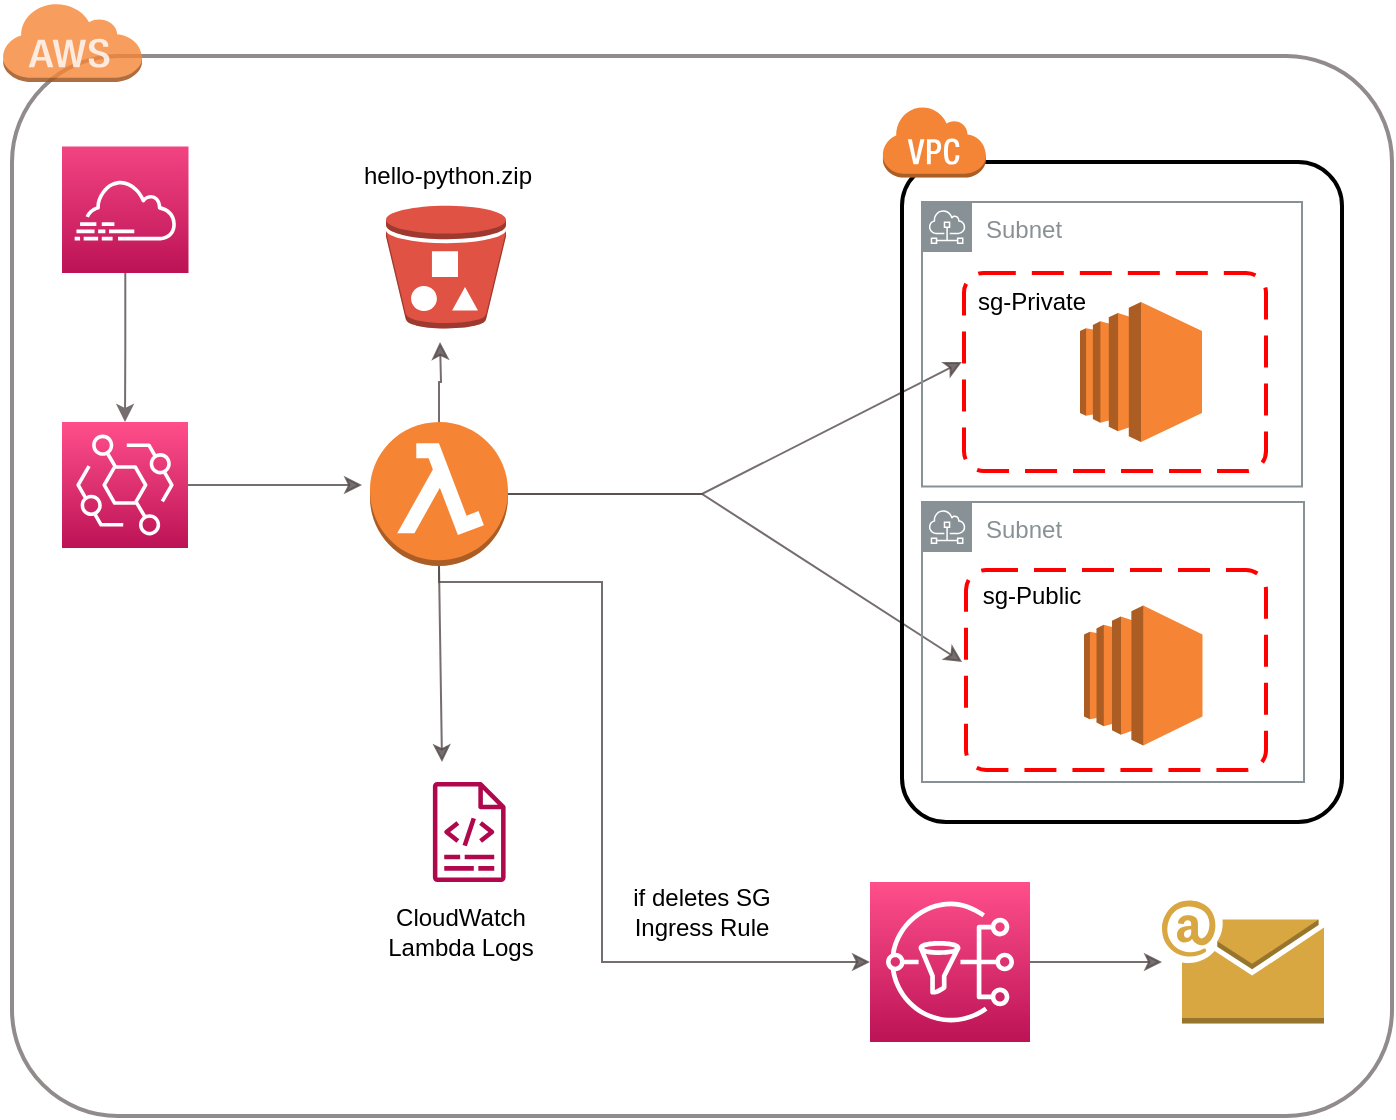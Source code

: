 <mxfile version="20.8.14" type="github">
  <diagram name="Página-1" id="w__yLXyl57FSHULwBkhx">
    <mxGraphModel dx="880" dy="476" grid="1" gridSize="10" guides="1" tooltips="1" connect="1" arrows="1" fold="1" page="1" pageScale="1" pageWidth="827" pageHeight="1169" math="0" shadow="0">
      <root>
        <mxCell id="0" />
        <mxCell id="1" parent="0" />
        <mxCell id="cErW0z8XwhHBVwl4Ozxc-22" value="" style="rounded=1;arcSize=10;dashed=0;fillColor=none;gradientColor=none;strokeWidth=2;strokeColor=#766e6e;opacity=80;" parent="1" vertex="1">
          <mxGeometry x="85" y="27" width="690" height="530" as="geometry" />
        </mxCell>
        <mxCell id="0rW2kr5seKaUUwZweT1s-1" value="" style="outlineConnect=0;dashed=0;verticalLabelPosition=bottom;verticalAlign=top;align=center;html=1;shape=mxgraph.aws3.ec2;fillColor=#F58534;gradientColor=none;" parent="1" vertex="1">
          <mxGeometry x="621" y="301.75" width="59.25" height="70" as="geometry" />
        </mxCell>
        <mxCell id="0rW2kr5seKaUUwZweT1s-2" value="" style="outlineConnect=0;dashed=0;verticalLabelPosition=bottom;verticalAlign=top;align=center;html=1;shape=mxgraph.aws3.ec2;fillColor=#F58534;gradientColor=none;" parent="1" vertex="1">
          <mxGeometry x="619" y="150" width="61" height="70" as="geometry" />
        </mxCell>
        <mxCell id="cErW0z8XwhHBVwl4Ozxc-1" value="" style="edgeStyle=orthogonalEdgeStyle;rounded=0;orthogonalLoop=1;jettySize=auto;html=1;strokeColor=#544a4a;opacity=80;" parent="1" source="0rW2kr5seKaUUwZweT1s-3" edge="1">
          <mxGeometry relative="1" as="geometry">
            <mxPoint x="299" y="170" as="targetPoint" />
          </mxGeometry>
        </mxCell>
        <mxCell id="cErW0z8XwhHBVwl4Ozxc-10" style="edgeStyle=orthogonalEdgeStyle;rounded=0;orthogonalLoop=1;jettySize=auto;html=1;entryX=0;entryY=0.5;entryDx=0;entryDy=0;entryPerimeter=0;strokeColor=#544a4a;opacity=80;exitX=0.5;exitY=1;exitDx=0;exitDy=0;exitPerimeter=0;" parent="1" source="0rW2kr5seKaUUwZweT1s-3" target="0rW2kr5seKaUUwZweT1s-16" edge="1">
          <mxGeometry relative="1" as="geometry">
            <Array as="points">
              <mxPoint x="299" y="290" />
              <mxPoint x="380" y="290" />
              <mxPoint x="380" y="480" />
            </Array>
          </mxGeometry>
        </mxCell>
        <mxCell id="0rW2kr5seKaUUwZweT1s-3" value="" style="outlineConnect=0;dashed=0;verticalLabelPosition=bottom;verticalAlign=top;align=center;html=1;shape=mxgraph.aws3.lambda_function;fillColor=#F58534;gradientColor=none;" parent="1" vertex="1">
          <mxGeometry x="264" y="210" width="69" height="72" as="geometry" />
        </mxCell>
        <mxCell id="0rW2kr5seKaUUwZweT1s-4" value="" style="rounded=1;arcSize=10;dashed=1;strokeColor=#ff0000;fillColor=none;gradientColor=none;dashPattern=8 4;strokeWidth=2;" parent="1" vertex="1">
          <mxGeometry x="562" y="284" width="150" height="100" as="geometry" />
        </mxCell>
        <mxCell id="0rW2kr5seKaUUwZweT1s-5" value="" style="rounded=1;arcSize=10;dashed=1;strokeColor=#ff0000;fillColor=none;gradientColor=none;dashPattern=8 4;strokeWidth=2;" parent="1" vertex="1">
          <mxGeometry x="561" y="135.44" width="151" height="99.12" as="geometry" />
        </mxCell>
        <mxCell id="cErW0z8XwhHBVwl4Ozxc-6" style="edgeStyle=orthogonalEdgeStyle;rounded=0;orthogonalLoop=1;jettySize=auto;html=1;strokeColor=#544a4a;opacity=80;" parent="1" source="0rW2kr5seKaUUwZweT1s-7" edge="1">
          <mxGeometry relative="1" as="geometry">
            <mxPoint x="260" y="241.5" as="targetPoint" />
          </mxGeometry>
        </mxCell>
        <mxCell id="0rW2kr5seKaUUwZweT1s-7" value="" style="sketch=0;points=[[0,0,0],[0.25,0,0],[0.5,0,0],[0.75,0,0],[1,0,0],[0,1,0],[0.25,1,0],[0.5,1,0],[0.75,1,0],[1,1,0],[0,0.25,0],[0,0.5,0],[0,0.75,0],[1,0.25,0],[1,0.5,0],[1,0.75,0]];outlineConnect=0;fontColor=#232F3E;gradientColor=#FF4F8B;gradientDirection=north;fillColor=#BC1356;strokeColor=#ffffff;dashed=0;verticalLabelPosition=bottom;verticalAlign=top;align=center;html=1;fontSize=12;fontStyle=0;aspect=fixed;shape=mxgraph.aws4.resourceIcon;resIcon=mxgraph.aws4.eventbridge;" parent="1" vertex="1">
          <mxGeometry x="110" y="210" width="63" height="63" as="geometry" />
        </mxCell>
        <mxCell id="0rW2kr5seKaUUwZweT1s-9" value="" style="endArrow=classic;html=1;rounded=0;entryX=0.105;entryY=0.571;entryDx=0;entryDy=0;opacity=80;strokeColor=#544a4a;entryPerimeter=0;" parent="1" source="0rW2kr5seKaUUwZweT1s-3" target="0rW2kr5seKaUUwZweT1s-24" edge="1">
          <mxGeometry width="50" height="50" relative="1" as="geometry">
            <mxPoint x="333" y="245.5" as="sourcePoint" />
            <mxPoint x="457" y="334" as="targetPoint" />
            <Array as="points">
              <mxPoint x="430" y="246" />
            </Array>
          </mxGeometry>
        </mxCell>
        <mxCell id="0rW2kr5seKaUUwZweT1s-10" value="" style="endArrow=classic;html=1;rounded=0;entryX=0.105;entryY=0.562;entryDx=0;entryDy=0;opacity=80;strokeColor=#544a4a;entryPerimeter=0;exitX=1;exitY=0.5;exitDx=0;exitDy=0;exitPerimeter=0;" parent="1" source="0rW2kr5seKaUUwZweT1s-3" target="0rW2kr5seKaUUwZweT1s-25" edge="1">
          <mxGeometry width="50" height="50" relative="1" as="geometry">
            <mxPoint x="332" y="220" as="sourcePoint" />
            <mxPoint x="454" y="145" as="targetPoint" />
            <Array as="points">
              <mxPoint x="430" y="246" />
            </Array>
          </mxGeometry>
        </mxCell>
        <mxCell id="0rW2kr5seKaUUwZweT1s-11" value="" style="endArrow=classic;html=1;rounded=0;opacity=80;strokeColor=#544a4a;exitX=0.5;exitY=1;exitDx=0;exitDy=0;exitPerimeter=0;" parent="1" source="0rW2kr5seKaUUwZweT1s-3" edge="1">
          <mxGeometry width="50" height="50" relative="1" as="geometry">
            <mxPoint x="294" y="285" as="sourcePoint" />
            <mxPoint x="300" y="380" as="targetPoint" />
          </mxGeometry>
        </mxCell>
        <mxCell id="0rW2kr5seKaUUwZweT1s-12" value="sg-Private" style="text;html=1;strokeColor=none;fillColor=none;align=center;verticalAlign=middle;whiteSpace=wrap;rounded=0;" parent="1" vertex="1">
          <mxGeometry x="565" y="135.44" width="60" height="30" as="geometry" />
        </mxCell>
        <mxCell id="0rW2kr5seKaUUwZweT1s-13" value="sg-Public" style="text;html=1;strokeColor=none;fillColor=none;align=center;verticalAlign=middle;whiteSpace=wrap;rounded=0;" parent="1" vertex="1">
          <mxGeometry x="565" y="282" width="60" height="30" as="geometry" />
        </mxCell>
        <mxCell id="0rW2kr5seKaUUwZweT1s-18" value="" style="rounded=1;arcSize=10;dashed=0;fillColor=none;gradientColor=none;strokeWidth=2;" parent="1" vertex="1">
          <mxGeometry x="530" y="80" width="220" height="330" as="geometry" />
        </mxCell>
        <mxCell id="0rW2kr5seKaUUwZweT1s-19" value="" style="dashed=0;html=1;shape=mxgraph.aws3.virtual_private_cloud;fillColor=#F58536;gradientColor=none;dashed=0;" parent="1" vertex="1">
          <mxGeometry x="520" y="51.75" width="52" height="36" as="geometry" />
        </mxCell>
        <mxCell id="0rW2kr5seKaUUwZweT1s-23" value="" style="outlineConnect=0;dashed=0;verticalLabelPosition=bottom;verticalAlign=top;align=center;html=1;shape=mxgraph.aws3.bucket_with_objects;fillColor=#E05243;gradientColor=none;" parent="1" vertex="1">
          <mxGeometry x="272" y="101.75" width="60" height="61.5" as="geometry" />
        </mxCell>
        <mxCell id="0rW2kr5seKaUUwZweT1s-24" value="Subnet" style="sketch=0;outlineConnect=0;gradientColor=none;html=1;whiteSpace=wrap;fontSize=12;fontStyle=0;shape=mxgraph.aws4.group;grIcon=mxgraph.aws4.group_subnet;strokeColor=#879196;fillColor=none;verticalAlign=top;align=left;spacingLeft=30;fontColor=#879196;dashed=0;" parent="1" vertex="1">
          <mxGeometry x="540" y="250" width="191" height="140" as="geometry" />
        </mxCell>
        <mxCell id="0rW2kr5seKaUUwZweT1s-25" value="Subnet" style="sketch=0;outlineConnect=0;gradientColor=none;html=1;whiteSpace=wrap;fontSize=12;fontStyle=0;shape=mxgraph.aws4.group;grIcon=mxgraph.aws4.group_subnet;strokeColor=#879196;fillColor=none;verticalAlign=top;align=left;spacingLeft=30;fontColor=#879196;dashed=0;" parent="1" vertex="1">
          <mxGeometry x="540" y="100" width="190" height="142.25" as="geometry" />
        </mxCell>
        <mxCell id="0rW2kr5seKaUUwZweT1s-26" value="hello-python.zip" style="text;html=1;strokeColor=none;fillColor=none;align=center;verticalAlign=middle;whiteSpace=wrap;rounded=0;" parent="1" vertex="1">
          <mxGeometry x="258" y="71.75" width="90" height="30" as="geometry" />
        </mxCell>
        <mxCell id="0rW2kr5seKaUUwZweT1s-28" value="CloudWatch Lambda Logs" style="text;html=1;strokeColor=none;fillColor=none;align=center;verticalAlign=middle;whiteSpace=wrap;rounded=0;" parent="1" vertex="1">
          <mxGeometry x="264" y="450" width="91" height="30" as="geometry" />
        </mxCell>
        <mxCell id="0rW2kr5seKaUUwZweT1s-29" value="" style="sketch=0;outlineConnect=0;fontColor=#232F3E;gradientColor=none;fillColor=#B0084D;strokeColor=none;dashed=0;verticalLabelPosition=bottom;verticalAlign=top;align=center;html=1;fontSize=12;fontStyle=0;aspect=fixed;pointerEvents=1;shape=mxgraph.aws4.logs;" parent="1" vertex="1">
          <mxGeometry x="280" y="390" width="67.24" height="50" as="geometry" />
        </mxCell>
        <mxCell id="0rW2kr5seKaUUwZweT1s-31" value="if deletes SG Ingress Rule" style="text;html=1;strokeColor=none;fillColor=none;align=center;verticalAlign=middle;whiteSpace=wrap;rounded=0;rotation=0;" parent="1" vertex="1">
          <mxGeometry x="390" y="440" width="80" height="30" as="geometry" />
        </mxCell>
        <mxCell id="0rW2kr5seKaUUwZweT1s-32" value="" style="outlineConnect=0;dashed=0;verticalLabelPosition=bottom;verticalAlign=top;align=center;html=1;shape=mxgraph.aws3.email;fillColor=#D9A741;gradientColor=none;" parent="1" vertex="1">
          <mxGeometry x="660" y="449.25" width="81" height="61.5" as="geometry" />
        </mxCell>
        <mxCell id="cErW0z8XwhHBVwl4Ozxc-20" value="" style="edgeStyle=orthogonalEdgeStyle;rounded=0;orthogonalLoop=1;jettySize=auto;html=1;strokeColor=#544a4a;opacity=80;" parent="1" source="0rW2kr5seKaUUwZweT1s-16" edge="1">
          <mxGeometry relative="1" as="geometry">
            <mxPoint x="660" y="480" as="targetPoint" />
          </mxGeometry>
        </mxCell>
        <mxCell id="0rW2kr5seKaUUwZweT1s-16" value="" style="sketch=0;points=[[0,0,0],[0.25,0,0],[0.5,0,0],[0.75,0,0],[1,0,0],[0,1,0],[0.25,1,0],[0.5,1,0],[0.75,1,0],[1,1,0],[0,0.25,0],[0,0.5,0],[0,0.75,0],[1,0.25,0],[1,0.5,0],[1,0.75,0]];outlineConnect=0;fontColor=#232F3E;gradientColor=#FF4F8B;gradientDirection=north;fillColor=#BC1356;strokeColor=#ffffff;dashed=0;verticalLabelPosition=bottom;verticalAlign=top;align=center;html=1;fontSize=12;fontStyle=0;aspect=fixed;shape=mxgraph.aws4.resourceIcon;resIcon=mxgraph.aws4.sns;" parent="1" vertex="1">
          <mxGeometry x="514" y="440" width="80" height="80" as="geometry" />
        </mxCell>
        <mxCell id="cErW0z8XwhHBVwl4Ozxc-23" value="" style="dashed=0;html=1;shape=mxgraph.aws3.cloud;fillColor=#F58536;gradientColor=none;dashed=0;strokeColor=#544a4a;opacity=80;" parent="1" vertex="1">
          <mxGeometry x="80" width="70" height="40" as="geometry" />
        </mxCell>
        <mxCell id="EMiUXmA2TzAGbyrj5rAF-3" value="" style="edgeStyle=orthogonalEdgeStyle;rounded=0;orthogonalLoop=1;jettySize=auto;html=1;strokeColor=#766e6e;" edge="1" parent="1" source="EMiUXmA2TzAGbyrj5rAF-1" target="0rW2kr5seKaUUwZweT1s-7">
          <mxGeometry relative="1" as="geometry" />
        </mxCell>
        <mxCell id="EMiUXmA2TzAGbyrj5rAF-1" value="" style="sketch=0;points=[[0,0,0],[0.25,0,0],[0.5,0,0],[0.75,0,0],[1,0,0],[0,1,0],[0.25,1,0],[0.5,1,0],[0.75,1,0],[1,1,0],[0,0.25,0],[0,0.5,0],[0,0.75,0],[1,0.25,0],[1,0.5,0],[1,0.75,0]];points=[[0,0,0],[0.25,0,0],[0.5,0,0],[0.75,0,0],[1,0,0],[0,1,0],[0.25,1,0],[0.5,1,0],[0.75,1,0],[1,1,0],[0,0.25,0],[0,0.5,0],[0,0.75,0],[1,0.25,0],[1,0.5,0],[1,0.75,0]];outlineConnect=0;fontColor=#232F3E;gradientColor=#F34482;gradientDirection=north;fillColor=#BC1356;strokeColor=#ffffff;dashed=0;verticalLabelPosition=bottom;verticalAlign=top;align=center;html=1;fontSize=12;fontStyle=0;aspect=fixed;shape=mxgraph.aws4.resourceIcon;resIcon=mxgraph.aws4.cloudtrail;" vertex="1" parent="1">
          <mxGeometry x="110" y="72.19" width="63.25" height="63.25" as="geometry" />
        </mxCell>
      </root>
    </mxGraphModel>
  </diagram>
</mxfile>
